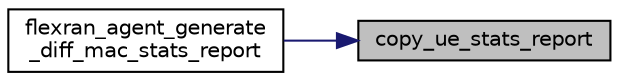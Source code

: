 digraph "copy_ue_stats_report"
{
 // LATEX_PDF_SIZE
  edge [fontname="Helvetica",fontsize="10",labelfontname="Helvetica",labelfontsize="10"];
  node [fontname="Helvetica",fontsize="10",shape=record];
  rankdir="RL";
  Node1 [label="copy_ue_stats_report",height=0.2,width=0.4,color="black", fillcolor="grey75", style="filled", fontcolor="black",tooltip=" "];
  Node1 -> Node2 [dir="back",color="midnightblue",fontsize="10",style="solid",fontname="Helvetica"];
  Node2 [label="flexran_agent_generate\l_diff_mac_stats_report",height=0.2,width=0.4,color="black", fillcolor="white", style="filled",URL="$flexran__agent__mac__internal_8h.html#ab448e09668cf508a8e5c6237d246a311",tooltip=" "];
}
